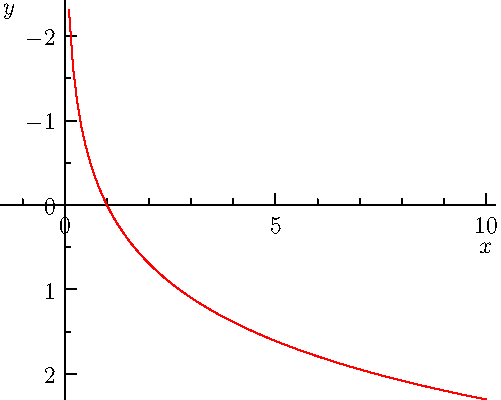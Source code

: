 import graph;
size(250,200,IgnoreAspect);

scale(Linear,Linear(-1));

draw(graph(log,0.1,10),red);

xaxis("$x$",LeftTicks);
yaxis("$y$",RightTicks);

